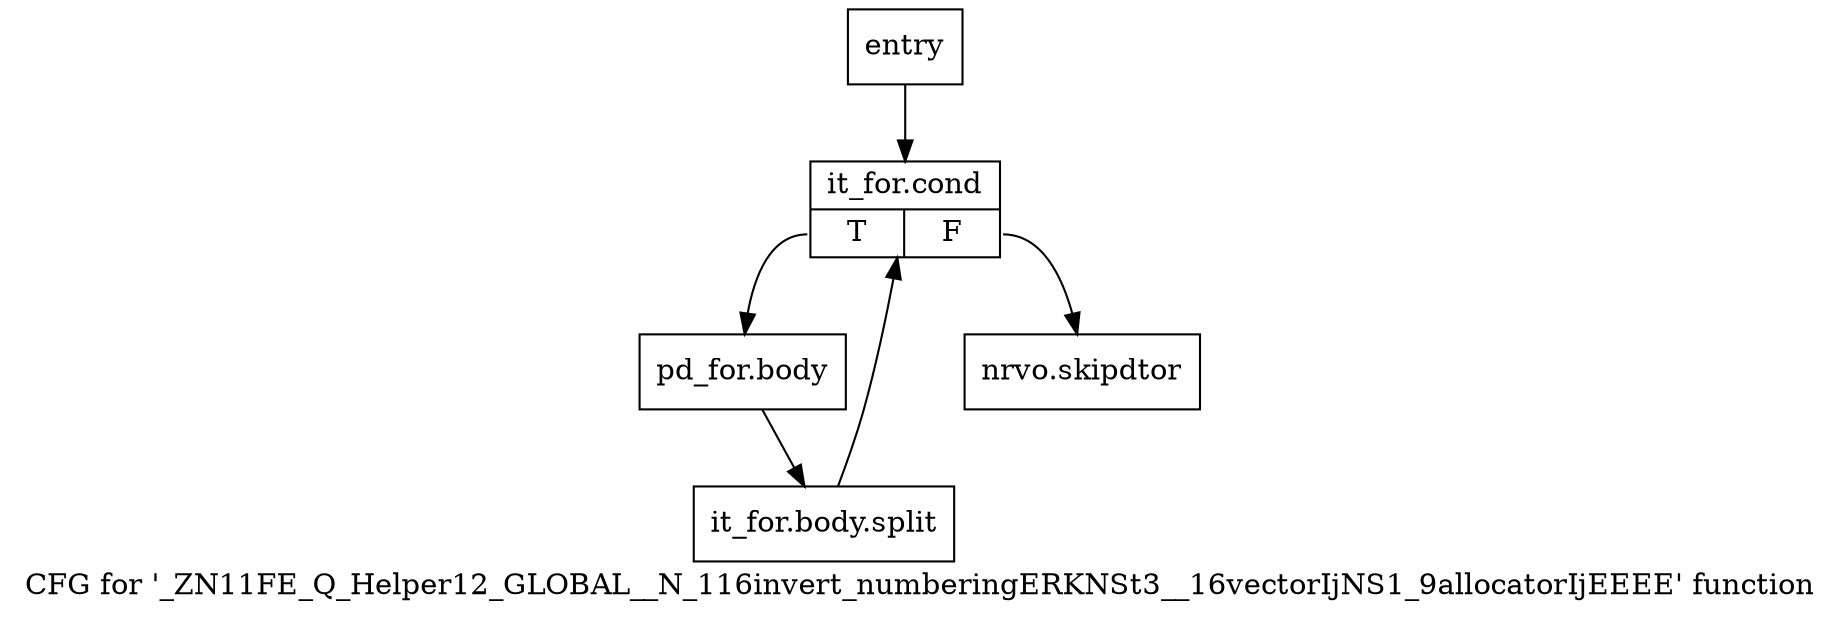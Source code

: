 digraph "CFG for '_ZN11FE_Q_Helper12_GLOBAL__N_116invert_numberingERKNSt3__16vectorIjNS1_9allocatorIjEEEE' function" {
	label="CFG for '_ZN11FE_Q_Helper12_GLOBAL__N_116invert_numberingERKNSt3__16vectorIjNS1_9allocatorIjEEEE' function";

	Node0x4fc98f0 [shape=record,label="{entry}"];
	Node0x4fc98f0 -> Node0x4fc9940;
	Node0x4fc9940 [shape=record,label="{it_for.cond|{<s0>T|<s1>F}}"];
	Node0x4fc9940:s0 -> Node0x4fc9990;
	Node0x4fc9940:s1 -> Node0x4fc99e0;
	Node0x4fc9990 [shape=record,label="{pd_for.body}"];
	Node0x4fc9990 -> Node0xa4be4d0;
	Node0xa4be4d0 [shape=record,label="{it_for.body.split}"];
	Node0xa4be4d0 -> Node0x4fc9940;
	Node0x4fc99e0 [shape=record,label="{nrvo.skipdtor}"];
}
